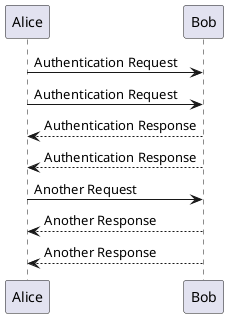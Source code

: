 @startuml Sample Diagram
Alice -> Bob: Authentication Request
Alice -> Bob: Authentication Request
Bob --> Alice: Authentication Response
Bob --> Alice: Authentication Response
Alice -> Bob: Another Request
Bob --> Alice: Another Response
Bob --> Alice: Another Response
@enduml
